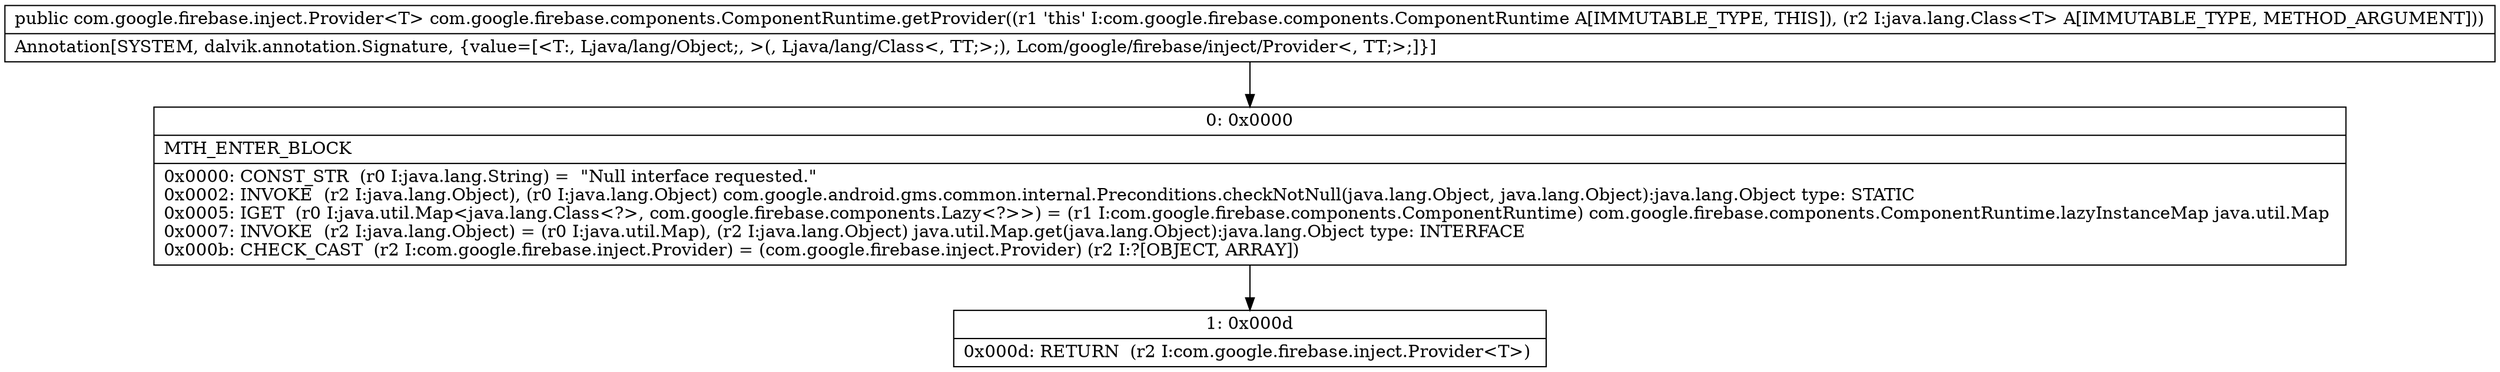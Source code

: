 digraph "CFG forcom.google.firebase.components.ComponentRuntime.getProvider(Ljava\/lang\/Class;)Lcom\/google\/firebase\/inject\/Provider;" {
Node_0 [shape=record,label="{0\:\ 0x0000|MTH_ENTER_BLOCK\l|0x0000: CONST_STR  (r0 I:java.lang.String) =  \"Null interface requested.\" \l0x0002: INVOKE  (r2 I:java.lang.Object), (r0 I:java.lang.Object) com.google.android.gms.common.internal.Preconditions.checkNotNull(java.lang.Object, java.lang.Object):java.lang.Object type: STATIC \l0x0005: IGET  (r0 I:java.util.Map\<java.lang.Class\<?\>, com.google.firebase.components.Lazy\<?\>\>) = (r1 I:com.google.firebase.components.ComponentRuntime) com.google.firebase.components.ComponentRuntime.lazyInstanceMap java.util.Map \l0x0007: INVOKE  (r2 I:java.lang.Object) = (r0 I:java.util.Map), (r2 I:java.lang.Object) java.util.Map.get(java.lang.Object):java.lang.Object type: INTERFACE \l0x000b: CHECK_CAST  (r2 I:com.google.firebase.inject.Provider) = (com.google.firebase.inject.Provider) (r2 I:?[OBJECT, ARRAY]) \l}"];
Node_1 [shape=record,label="{1\:\ 0x000d|0x000d: RETURN  (r2 I:com.google.firebase.inject.Provider\<T\>) \l}"];
MethodNode[shape=record,label="{public com.google.firebase.inject.Provider\<T\> com.google.firebase.components.ComponentRuntime.getProvider((r1 'this' I:com.google.firebase.components.ComponentRuntime A[IMMUTABLE_TYPE, THIS]), (r2 I:java.lang.Class\<T\> A[IMMUTABLE_TYPE, METHOD_ARGUMENT]))  | Annotation[SYSTEM, dalvik.annotation.Signature, \{value=[\<T:, Ljava\/lang\/Object;, \>(, Ljava\/lang\/Class\<, TT;\>;), Lcom\/google\/firebase\/inject\/Provider\<, TT;\>;]\}]\l}"];
MethodNode -> Node_0;
Node_0 -> Node_1;
}

